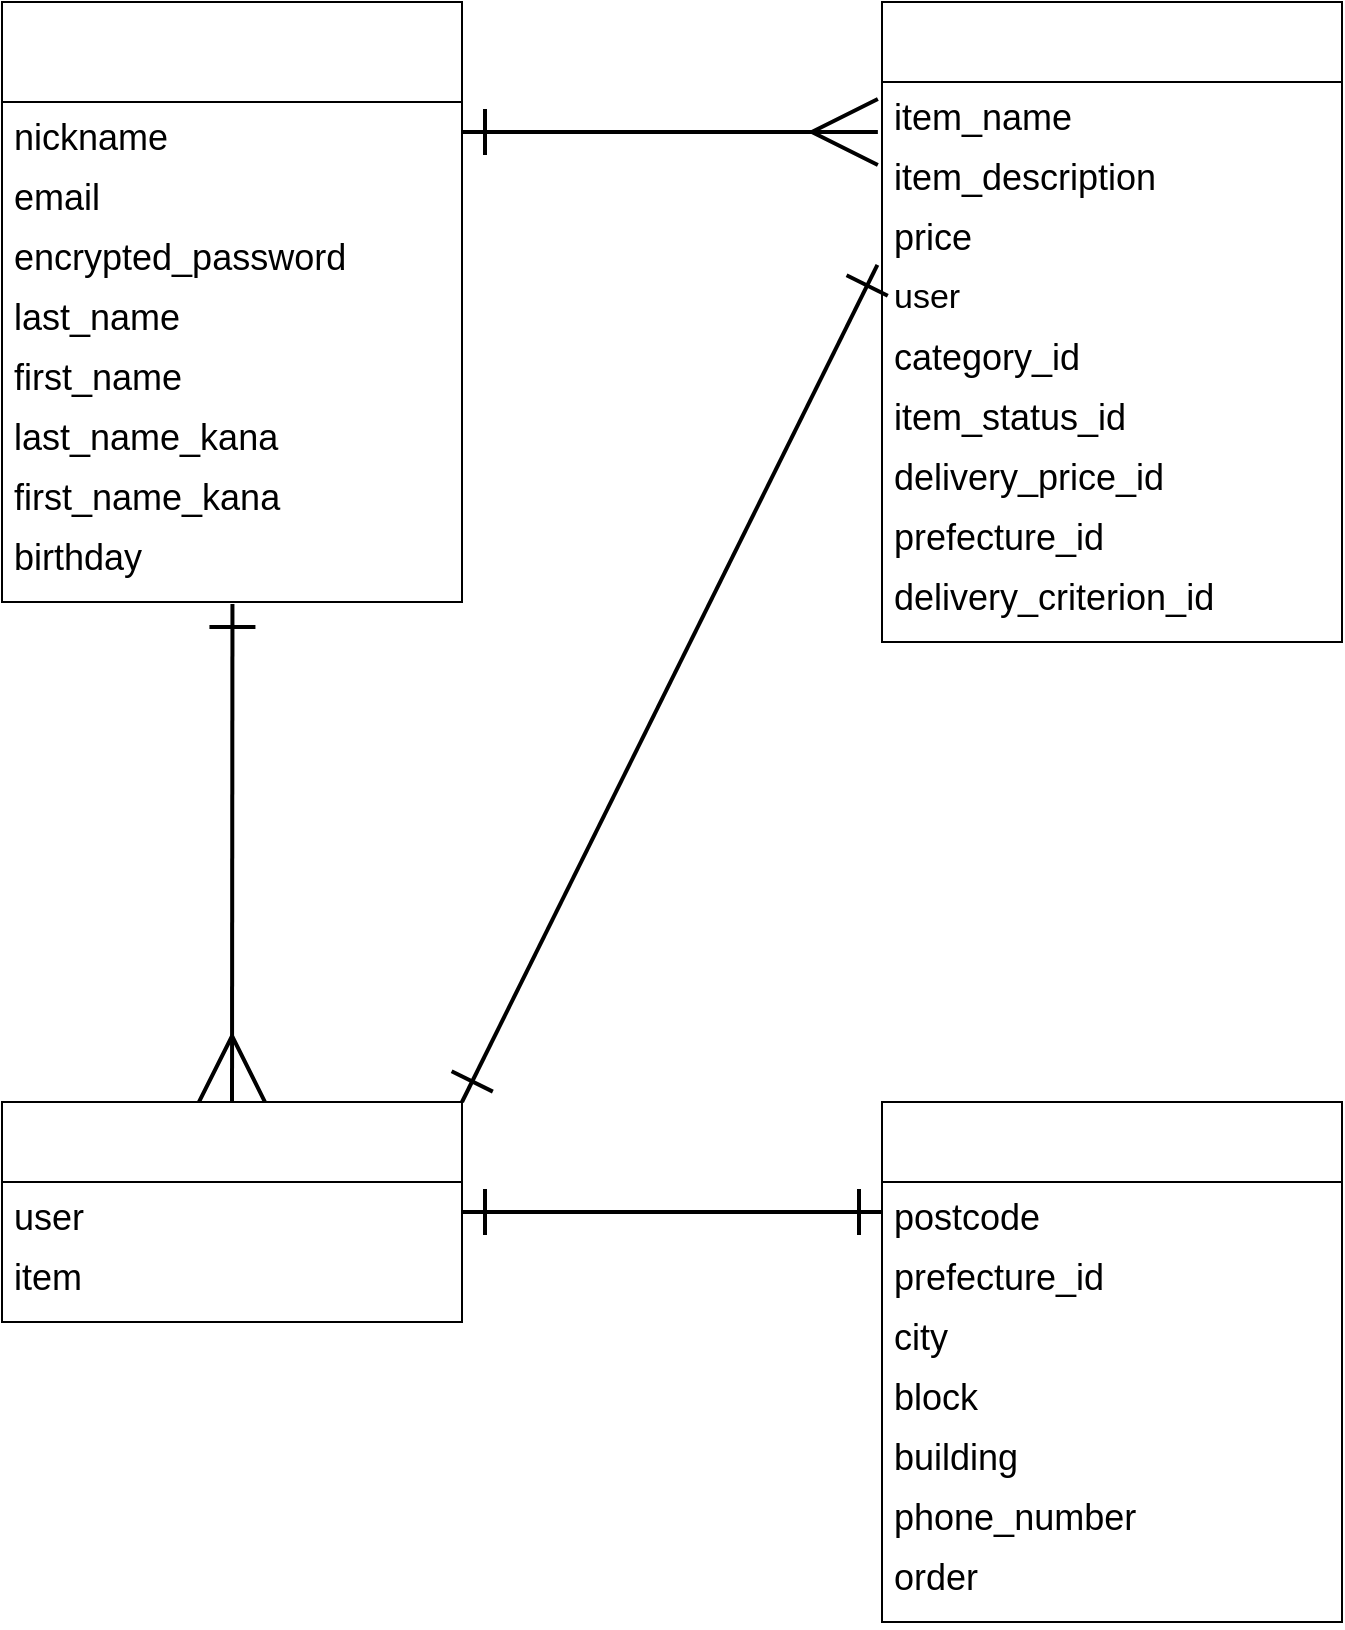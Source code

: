 <mxfile>
    <diagram id="_s3Uq8KCp9h9n1WhoKrL" name="ページ1">
        <mxGraphModel dx="1288" dy="916" grid="1" gridSize="10" guides="1" tooltips="1" connect="1" arrows="1" fold="1" page="1" pageScale="1" pageWidth="827" pageHeight="1169" math="0" shadow="0">
            <root>
                <mxCell id="0"/>
                <mxCell id="1" parent="0"/>
                <mxCell id="2" value="users" style="swimlane;fontStyle=0;childLayout=stackLayout;horizontal=1;startSize=50;horizontalStack=0;resizeParent=1;resizeParentMax=0;resizeLast=0;collapsible=1;marginBottom=0;align=center;fontSize=30;fontColor=#FFFFFF;rounded=0;glass=0;" parent="1" vertex="1">
                    <mxGeometry x="70" y="130" width="230" height="300" as="geometry">
                        <mxRectangle x="70" y="70" width="60" height="30" as="alternateBounds"/>
                    </mxGeometry>
                </mxCell>
                <mxCell id="5" value="nickname" style="text;strokeColor=none;fillColor=none;spacingLeft=4;spacingRight=4;overflow=hidden;rotatable=0;points=[[0,0.5],[1,0.5]];portConstraint=eastwest;fontSize=18;" parent="2" vertex="1">
                    <mxGeometry y="50" width="230" height="30" as="geometry"/>
                </mxCell>
                <mxCell id="3" value="email" style="text;strokeColor=none;fillColor=none;spacingLeft=4;spacingRight=4;overflow=hidden;rotatable=0;points=[[0,0.5],[1,0.5]];portConstraint=eastwest;fontSize=18;" parent="2" vertex="1">
                    <mxGeometry y="80" width="230" height="30" as="geometry"/>
                </mxCell>
                <mxCell id="4" value="encrypted_password" style="text;strokeColor=none;fillColor=none;spacingLeft=4;spacingRight=4;overflow=hidden;rotatable=0;points=[[0,0.5],[1,0.5]];portConstraint=eastwest;fontSize=18;" parent="2" vertex="1">
                    <mxGeometry y="110" width="230" height="30" as="geometry"/>
                </mxCell>
                <mxCell id="6" value="last_name" style="text;strokeColor=none;fillColor=none;spacingLeft=4;spacingRight=4;overflow=hidden;rotatable=0;points=[[0,0.5],[1,0.5]];portConstraint=eastwest;fontSize=18;" parent="2" vertex="1">
                    <mxGeometry y="140" width="230" height="30" as="geometry"/>
                </mxCell>
                <mxCell id="7" value="first_name" style="text;strokeColor=none;fillColor=none;spacingLeft=4;spacingRight=4;overflow=hidden;rotatable=0;points=[[0,0.5],[1,0.5]];portConstraint=eastwest;fontSize=18;" parent="2" vertex="1">
                    <mxGeometry y="170" width="230" height="30" as="geometry"/>
                </mxCell>
                <mxCell id="14" value="last_name_kana" style="text;strokeColor=none;fillColor=none;spacingLeft=4;spacingRight=4;overflow=hidden;rotatable=0;points=[[0,0.5],[1,0.5]];portConstraint=eastwest;fontSize=18;" parent="2" vertex="1">
                    <mxGeometry y="200" width="230" height="30" as="geometry"/>
                </mxCell>
                <mxCell id="15" value="first_name_kana" style="text;strokeColor=none;fillColor=none;spacingLeft=4;spacingRight=4;overflow=hidden;rotatable=0;points=[[0,0.5],[1,0.5]];portConstraint=eastwest;fontSize=18;" parent="2" vertex="1">
                    <mxGeometry y="230" width="230" height="30" as="geometry"/>
                </mxCell>
                <mxCell id="16" value="birthday" style="text;strokeColor=none;fillColor=none;spacingLeft=4;spacingRight=4;overflow=hidden;rotatable=0;points=[[0,0.5],[1,0.5]];portConstraint=eastwest;fontSize=18;" parent="2" vertex="1">
                    <mxGeometry y="260" width="230" height="40" as="geometry"/>
                </mxCell>
                <mxCell id="18" value="items" style="swimlane;fontStyle=0;childLayout=stackLayout;horizontal=1;startSize=40;horizontalStack=0;resizeParent=1;resizeParentMax=0;resizeLast=0;collapsible=1;marginBottom=0;align=center;fontSize=30;fontColor=#FFFFFF;" parent="1" vertex="1">
                    <mxGeometry x="510" y="130" width="230" height="320" as="geometry">
                        <mxRectangle x="70" y="70" width="60" height="30" as="alternateBounds"/>
                    </mxGeometry>
                </mxCell>
                <mxCell id="19" value="item_name" style="text;strokeColor=none;fillColor=none;spacingLeft=4;spacingRight=4;overflow=hidden;rotatable=0;points=[[0,0.5],[1,0.5]];portConstraint=eastwest;fontSize=18;" parent="18" vertex="1">
                    <mxGeometry y="40" width="230" height="30" as="geometry"/>
                </mxCell>
                <mxCell id="20" value="item_description" style="text;strokeColor=none;fillColor=none;spacingLeft=4;spacingRight=4;overflow=hidden;rotatable=0;points=[[0,0.5],[1,0.5]];portConstraint=eastwest;fontSize=18;" parent="18" vertex="1">
                    <mxGeometry y="70" width="230" height="30" as="geometry"/>
                </mxCell>
                <mxCell id="21" value="price" style="text;strokeColor=none;fillColor=none;spacingLeft=4;spacingRight=4;overflow=hidden;rotatable=0;points=[[0,0.5],[1,0.5]];portConstraint=eastwest;fontSize=18;" parent="18" vertex="1">
                    <mxGeometry y="100" width="230" height="30" as="geometry"/>
                </mxCell>
                <mxCell id="57" value="user" style="text;strokeColor=none;fillColor=none;spacingLeft=4;spacingRight=4;overflow=hidden;rotatable=0;points=[[0,0.5],[1,0.5]];portConstraint=eastwest;fontSize=17;" vertex="1" parent="18">
                    <mxGeometry y="130" width="230" height="30" as="geometry"/>
                </mxCell>
                <mxCell id="58" value="category_id" style="text;strokeColor=none;fillColor=none;spacingLeft=4;spacingRight=4;overflow=hidden;rotatable=0;points=[[0,0.5],[1,0.5]];portConstraint=eastwest;fontSize=18;" vertex="1" parent="18">
                    <mxGeometry y="160" width="230" height="30" as="geometry"/>
                </mxCell>
                <mxCell id="59" value="item_status_id" style="text;strokeColor=none;fillColor=none;spacingLeft=4;spacingRight=4;overflow=hidden;rotatable=0;points=[[0,0.5],[1,0.5]];portConstraint=eastwest;fontSize=18;" vertex="1" parent="18">
                    <mxGeometry y="190" width="230" height="30" as="geometry"/>
                </mxCell>
                <mxCell id="60" value="delivery_price_id&#10;" style="text;strokeColor=none;fillColor=none;spacingLeft=4;spacingRight=4;overflow=hidden;rotatable=0;points=[[0,0.5],[1,0.5]];portConstraint=eastwest;fontSize=18;" vertex="1" parent="18">
                    <mxGeometry y="220" width="230" height="30" as="geometry"/>
                </mxCell>
                <mxCell id="61" value="prefecture_id" style="text;strokeColor=none;fillColor=none;spacingLeft=4;spacingRight=4;overflow=hidden;rotatable=0;points=[[0,0.5],[1,0.5]];portConstraint=eastwest;fontSize=18;" vertex="1" parent="18">
                    <mxGeometry y="250" width="230" height="30" as="geometry"/>
                </mxCell>
                <mxCell id="62" value="delivery_criterion_id" style="text;strokeColor=none;fillColor=none;spacingLeft=4;spacingRight=4;overflow=hidden;rotatable=0;points=[[0,0.5],[1,0.5]];portConstraint=eastwest;fontSize=18;" vertex="1" parent="18">
                    <mxGeometry y="280" width="230" height="40" as="geometry"/>
                </mxCell>
                <mxCell id="54" style="edgeStyle=none;jumpSize=7;html=1;exitX=0.5;exitY=0;exitDx=0;exitDy=0;entryX=0.501;entryY=1.025;entryDx=0;entryDy=0;entryPerimeter=0;strokeWidth=2;fontSize=18;startArrow=ERmany;startFill=0;endArrow=ERone;endFill=0;startSize=30;endSize=20;" parent="1" source="39" target="16" edge="1">
                    <mxGeometry relative="1" as="geometry"/>
                </mxCell>
                <mxCell id="56" style="edgeStyle=none;jumpSize=7;html=1;exitX=1;exitY=0;exitDx=0;exitDy=0;entryX=-0.01;entryY=1.049;entryDx=0;entryDy=0;entryPerimeter=0;strokeWidth=2;fontSize=18;startArrow=ERone;startFill=0;endArrow=ERone;endFill=0;startSize=20;endSize=20;" parent="1" source="39" target="21" edge="1">
                    <mxGeometry relative="1" as="geometry"/>
                </mxCell>
                <mxCell id="39" value="orders" style="swimlane;fontStyle=0;childLayout=stackLayout;horizontal=1;startSize=40;horizontalStack=0;resizeParent=1;resizeParentMax=0;resizeLast=0;collapsible=1;marginBottom=0;align=center;fontSize=30;fontColor=#FFFFFF;" parent="1" vertex="1">
                    <mxGeometry x="70" y="680" width="230" height="110" as="geometry">
                        <mxRectangle x="70" y="70" width="60" height="30" as="alternateBounds"/>
                    </mxGeometry>
                </mxCell>
                <mxCell id="45" value="user" style="text;strokeColor=none;fillColor=none;spacingLeft=4;spacingRight=4;overflow=hidden;rotatable=0;points=[[0,0.5],[1,0.5]];portConstraint=eastwest;fontSize=18;" parent="39" vertex="1">
                    <mxGeometry y="40" width="230" height="30" as="geometry"/>
                </mxCell>
                <mxCell id="40" value="item" style="text;strokeColor=none;fillColor=none;spacingLeft=4;spacingRight=4;overflow=hidden;rotatable=0;points=[[0,0.5],[1,0.5]];portConstraint=eastwest;fontSize=18;" parent="39" vertex="1">
                    <mxGeometry y="70" width="230" height="40" as="geometry"/>
                </mxCell>
                <mxCell id="43" value="address" style="swimlane;fontStyle=0;childLayout=stackLayout;horizontal=1;startSize=40;horizontalStack=0;resizeParent=1;resizeParentMax=0;resizeLast=0;collapsible=1;marginBottom=0;align=center;fontSize=30;fontColor=#FFFFFF;" parent="1" vertex="1">
                    <mxGeometry x="510" y="680" width="230" height="260" as="geometry">
                        <mxRectangle x="70" y="70" width="60" height="30" as="alternateBounds"/>
                    </mxGeometry>
                </mxCell>
                <mxCell id="44" value="postcode" style="text;strokeColor=none;fillColor=none;spacingLeft=4;spacingRight=4;overflow=hidden;rotatable=0;points=[[0,0.5],[1,0.5]];portConstraint=eastwest;fontSize=18;" parent="43" vertex="1">
                    <mxGeometry y="40" width="230" height="30" as="geometry"/>
                </mxCell>
                <mxCell id="46" value="prefecture_id" style="text;strokeColor=none;fillColor=none;spacingLeft=4;spacingRight=4;overflow=hidden;rotatable=0;points=[[0,0.5],[1,0.5]];portConstraint=eastwest;fontSize=18;" parent="43" vertex="1">
                    <mxGeometry y="70" width="230" height="30" as="geometry"/>
                </mxCell>
                <mxCell id="47" value="city" style="text;strokeColor=none;fillColor=none;spacingLeft=4;spacingRight=4;overflow=hidden;rotatable=0;points=[[0,0.5],[1,0.5]];portConstraint=eastwest;fontSize=18;" parent="43" vertex="1">
                    <mxGeometry y="100" width="230" height="30" as="geometry"/>
                </mxCell>
                <mxCell id="48" value="block" style="text;strokeColor=none;fillColor=none;spacingLeft=4;spacingRight=4;overflow=hidden;rotatable=0;points=[[0,0.5],[1,0.5]];portConstraint=eastwest;fontSize=18;" parent="43" vertex="1">
                    <mxGeometry y="130" width="230" height="30" as="geometry"/>
                </mxCell>
                <mxCell id="49" value="building" style="text;strokeColor=none;fillColor=none;spacingLeft=4;spacingRight=4;overflow=hidden;rotatable=0;points=[[0,0.5],[1,0.5]];portConstraint=eastwest;fontSize=18;" parent="43" vertex="1">
                    <mxGeometry y="160" width="230" height="30" as="geometry"/>
                </mxCell>
                <mxCell id="64" value="phone_number" style="text;strokeColor=none;fillColor=none;spacingLeft=4;spacingRight=4;overflow=hidden;rotatable=0;points=[[0,0.5],[1,0.5]];portConstraint=eastwest;fontSize=18;" vertex="1" parent="43">
                    <mxGeometry y="190" width="230" height="30" as="geometry"/>
                </mxCell>
                <mxCell id="65" value="order" style="text;strokeColor=none;fillColor=none;spacingLeft=4;spacingRight=4;overflow=hidden;rotatable=0;points=[[0,0.5],[1,0.5]];portConstraint=eastwest;fontSize=18;" vertex="1" parent="43">
                    <mxGeometry y="220" width="230" height="40" as="geometry"/>
                </mxCell>
                <mxCell id="52" style="edgeStyle=none;jumpSize=7;html=1;exitX=1;exitY=0.5;exitDx=0;exitDy=0;entryX=-0.009;entryY=-0.166;entryDx=0;entryDy=0;entryPerimeter=0;strokeWidth=2;fontSize=18;startArrow=ERone;startFill=0;endArrow=ERmany;endFill=0;startSize=20;endSize=30;" parent="1" source="5" target="20" edge="1">
                    <mxGeometry relative="1" as="geometry"/>
                </mxCell>
                <mxCell id="55" style="edgeStyle=none;jumpSize=7;html=1;exitX=1;exitY=0.5;exitDx=0;exitDy=0;entryX=0;entryY=0.5;entryDx=0;entryDy=0;strokeWidth=2;fontSize=18;startArrow=ERone;startFill=0;endArrow=ERone;endFill=0;startSize=20;endSize=20;" parent="1" source="45" target="44" edge="1">
                    <mxGeometry relative="1" as="geometry"/>
                </mxCell>
            </root>
        </mxGraphModel>
    </diagram>
</mxfile>